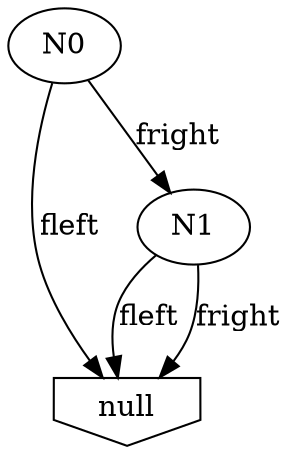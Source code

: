 digraph s1 {
	nodesep=.5; ordering=out;
	null [ shape = invhouse ];
	N0->null 	[ label = fleft ];
	N0->N1 	[ label = fright ];
	N1->null 	[ label = fleft ];
	N1->null 	[ label = fright ];
}

